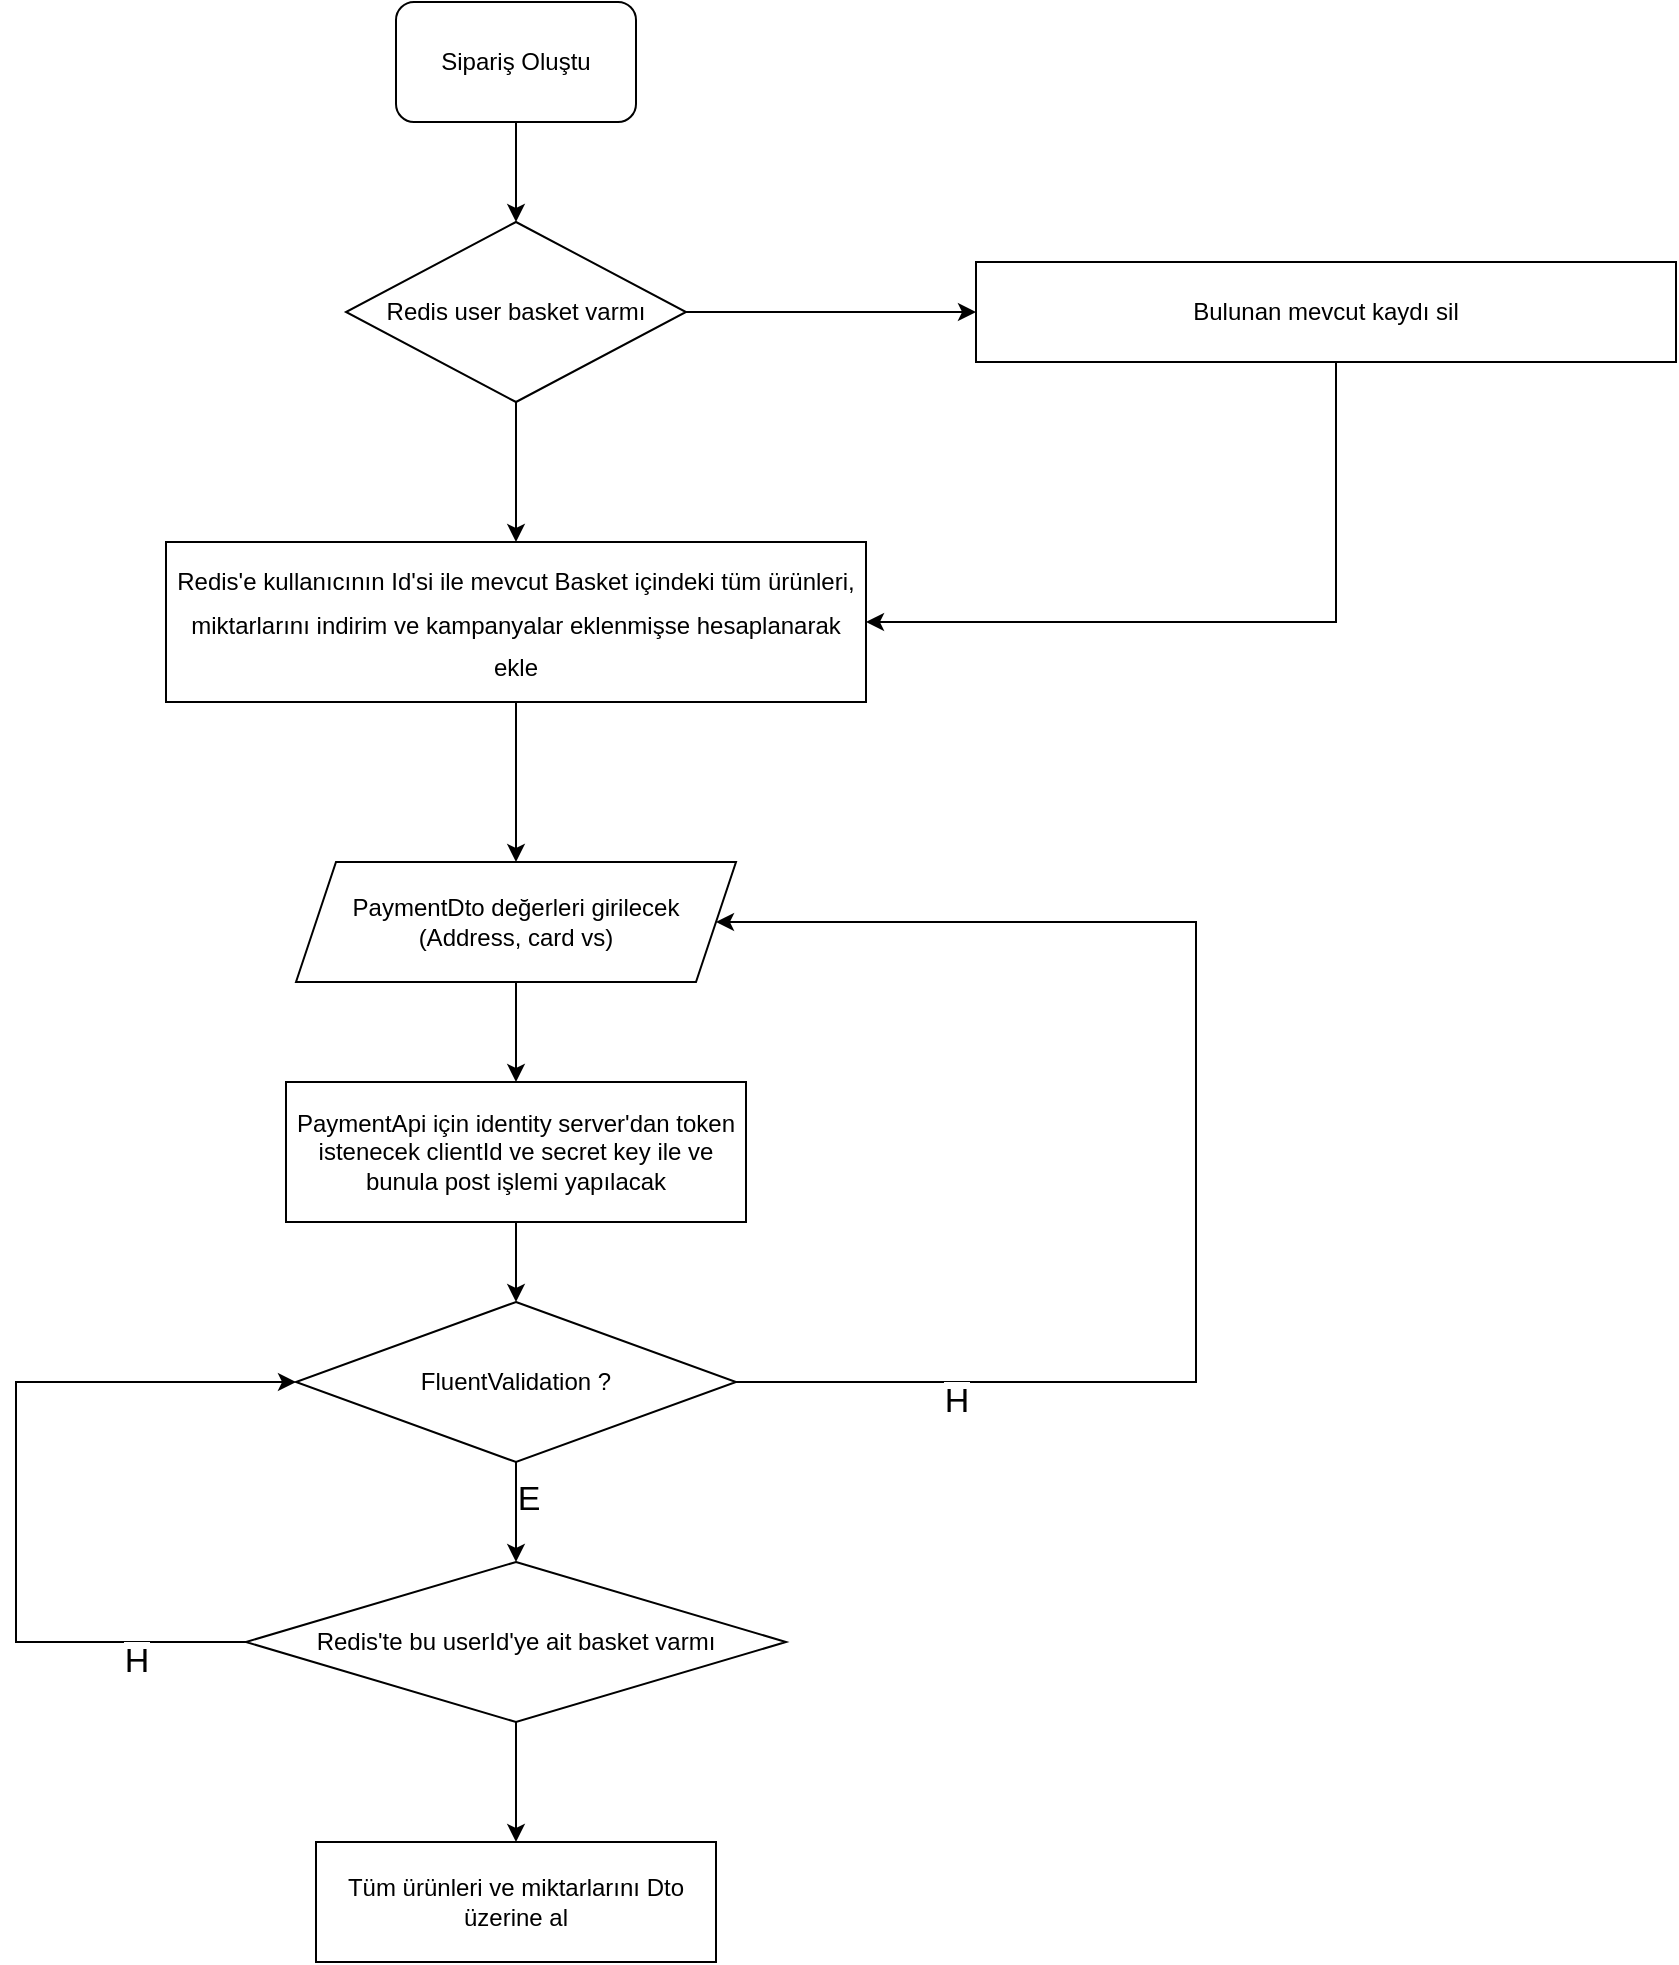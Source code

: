 <mxfile version="20.2.2" type="device"><diagram id="C5RBs43oDa-KdzZeNtuy" name="Page-1"><mxGraphModel dx="1038" dy="579" grid="1" gridSize="10" guides="1" tooltips="1" connect="1" arrows="1" fold="1" page="1" pageScale="1" pageWidth="827" pageHeight="1169" math="0" shadow="0"><root><mxCell id="WIyWlLk6GJQsqaUBKTNV-0"/><mxCell id="WIyWlLk6GJQsqaUBKTNV-1" parent="WIyWlLk6GJQsqaUBKTNV-0"/><mxCell id="-bteL-xnDWdgJeBwIcQG-9" value="" style="edgeStyle=orthogonalEdgeStyle;rounded=0;orthogonalLoop=1;jettySize=auto;html=1;" edge="1" parent="WIyWlLk6GJQsqaUBKTNV-1" source="-bteL-xnDWdgJeBwIcQG-3" target="-bteL-xnDWdgJeBwIcQG-8"><mxGeometry relative="1" as="geometry"/></mxCell><mxCell id="-bteL-xnDWdgJeBwIcQG-3" value="Sipariş Oluştu" style="rounded=1;whiteSpace=wrap;html=1;" vertex="1" parent="WIyWlLk6GJQsqaUBKTNV-1"><mxGeometry x="330" y="70" width="120" height="60" as="geometry"/></mxCell><mxCell id="-bteL-xnDWdgJeBwIcQG-29" value="" style="edgeStyle=orthogonalEdgeStyle;rounded=0;orthogonalLoop=1;jettySize=auto;html=1;fontSize=17;" edge="1" parent="WIyWlLk6GJQsqaUBKTNV-1" source="-bteL-xnDWdgJeBwIcQG-7" target="-bteL-xnDWdgJeBwIcQG-28"><mxGeometry relative="1" as="geometry"/></mxCell><mxCell id="-bteL-xnDWdgJeBwIcQG-7" value="PaymentDto değerleri girilecek &lt;br&gt;(Address, card vs)" style="shape=parallelogram;perimeter=parallelogramPerimeter;whiteSpace=wrap;html=1;fixedSize=1;" vertex="1" parent="WIyWlLk6GJQsqaUBKTNV-1"><mxGeometry x="280" y="500" width="220" height="60" as="geometry"/></mxCell><mxCell id="-bteL-xnDWdgJeBwIcQG-43" value="" style="edgeStyle=orthogonalEdgeStyle;rounded=0;orthogonalLoop=1;jettySize=auto;html=1;fontSize=17;" edge="1" parent="WIyWlLk6GJQsqaUBKTNV-1" source="-bteL-xnDWdgJeBwIcQG-8" target="-bteL-xnDWdgJeBwIcQG-15"><mxGeometry relative="1" as="geometry"/></mxCell><mxCell id="-bteL-xnDWdgJeBwIcQG-45" style="edgeStyle=orthogonalEdgeStyle;rounded=0;orthogonalLoop=1;jettySize=auto;html=1;entryX=0;entryY=0.5;entryDx=0;entryDy=0;fontSize=17;" edge="1" parent="WIyWlLk6GJQsqaUBKTNV-1" source="-bteL-xnDWdgJeBwIcQG-8" target="-bteL-xnDWdgJeBwIcQG-12"><mxGeometry relative="1" as="geometry"/></mxCell><mxCell id="-bteL-xnDWdgJeBwIcQG-8" value="Redis user basket varmı" style="rhombus;whiteSpace=wrap;html=1;" vertex="1" parent="WIyWlLk6GJQsqaUBKTNV-1"><mxGeometry x="305" y="180" width="170" height="90" as="geometry"/></mxCell><mxCell id="-bteL-xnDWdgJeBwIcQG-46" style="edgeStyle=orthogonalEdgeStyle;rounded=0;orthogonalLoop=1;jettySize=auto;html=1;entryX=1;entryY=0.5;entryDx=0;entryDy=0;fontSize=17;" edge="1" parent="WIyWlLk6GJQsqaUBKTNV-1" source="-bteL-xnDWdgJeBwIcQG-12" target="-bteL-xnDWdgJeBwIcQG-15"><mxGeometry relative="1" as="geometry"><Array as="points"><mxPoint x="800" y="380"/></Array></mxGeometry></mxCell><mxCell id="-bteL-xnDWdgJeBwIcQG-12" value="Bulunan mevcut kaydı sil" style="whiteSpace=wrap;html=1;" vertex="1" parent="WIyWlLk6GJQsqaUBKTNV-1"><mxGeometry x="620" y="200" width="350" height="50" as="geometry"/></mxCell><mxCell id="-bteL-xnDWdgJeBwIcQG-44" style="edgeStyle=orthogonalEdgeStyle;rounded=0;orthogonalLoop=1;jettySize=auto;html=1;fontSize=17;" edge="1" parent="WIyWlLk6GJQsqaUBKTNV-1" source="-bteL-xnDWdgJeBwIcQG-15" target="-bteL-xnDWdgJeBwIcQG-7"><mxGeometry relative="1" as="geometry"/></mxCell><mxCell id="-bteL-xnDWdgJeBwIcQG-15" value="&lt;span style=&quot;font-size: 12px;&quot;&gt;Redis'e kullanıcının Id'si ile mevcut Basket içindeki tüm ürünleri, miktarlarını indirim ve kampanyalar eklenmişse hesaplanarak&lt;/span&gt;&lt;br style=&quot;font-size: 12px;&quot;&gt;&lt;span style=&quot;font-size: 12px;&quot;&gt;ekle&lt;/span&gt;" style="rounded=0;whiteSpace=wrap;html=1;fontSize=18;" vertex="1" parent="WIyWlLk6GJQsqaUBKTNV-1"><mxGeometry x="215" y="340" width="350" height="80" as="geometry"/></mxCell><mxCell id="-bteL-xnDWdgJeBwIcQG-31" value="" style="edgeStyle=orthogonalEdgeStyle;rounded=0;orthogonalLoop=1;jettySize=auto;html=1;fontSize=17;" edge="1" parent="WIyWlLk6GJQsqaUBKTNV-1" source="-bteL-xnDWdgJeBwIcQG-28" target="-bteL-xnDWdgJeBwIcQG-30"><mxGeometry relative="1" as="geometry"/></mxCell><mxCell id="-bteL-xnDWdgJeBwIcQG-28" value="PaymentApi için identity server'dan token istenecek clientId ve secret key ile ve bunula post işlemi yapılacak" style="whiteSpace=wrap;html=1;" vertex="1" parent="WIyWlLk6GJQsqaUBKTNV-1"><mxGeometry x="275" y="610" width="230" height="70" as="geometry"/></mxCell><mxCell id="-bteL-xnDWdgJeBwIcQG-32" style="edgeStyle=orthogonalEdgeStyle;rounded=0;orthogonalLoop=1;jettySize=auto;html=1;entryX=1;entryY=0.5;entryDx=0;entryDy=0;fontSize=17;" edge="1" parent="WIyWlLk6GJQsqaUBKTNV-1" source="-bteL-xnDWdgJeBwIcQG-30" target="-bteL-xnDWdgJeBwIcQG-7"><mxGeometry relative="1" as="geometry"><Array as="points"><mxPoint x="730" y="760"/><mxPoint x="730" y="530"/></Array></mxGeometry></mxCell><mxCell id="-bteL-xnDWdgJeBwIcQG-33" value="H" style="edgeLabel;html=1;align=center;verticalAlign=middle;resizable=0;points=[];fontSize=17;" vertex="1" connectable="0" parent="-bteL-xnDWdgJeBwIcQG-32"><mxGeometry x="-0.786" relative="1" as="geometry"><mxPoint x="35" y="10" as="offset"/></mxGeometry></mxCell><mxCell id="-bteL-xnDWdgJeBwIcQG-35" value="" style="edgeStyle=orthogonalEdgeStyle;rounded=0;orthogonalLoop=1;jettySize=auto;html=1;fontSize=17;" edge="1" parent="WIyWlLk6GJQsqaUBKTNV-1" source="-bteL-xnDWdgJeBwIcQG-30" target="-bteL-xnDWdgJeBwIcQG-34"><mxGeometry relative="1" as="geometry"><Array as="points"><mxPoint x="390" y="830"/><mxPoint x="390" y="830"/></Array></mxGeometry></mxCell><mxCell id="-bteL-xnDWdgJeBwIcQG-30" value="FluentValidation ?" style="rhombus;whiteSpace=wrap;html=1;" vertex="1" parent="WIyWlLk6GJQsqaUBKTNV-1"><mxGeometry x="280" y="720" width="220" height="80" as="geometry"/></mxCell><mxCell id="-bteL-xnDWdgJeBwIcQG-37" style="edgeStyle=orthogonalEdgeStyle;rounded=0;orthogonalLoop=1;jettySize=auto;html=1;entryX=0;entryY=0.5;entryDx=0;entryDy=0;fontSize=17;" edge="1" parent="WIyWlLk6GJQsqaUBKTNV-1" source="-bteL-xnDWdgJeBwIcQG-34" target="-bteL-xnDWdgJeBwIcQG-30"><mxGeometry relative="1" as="geometry"><Array as="points"><mxPoint x="140" y="890"/><mxPoint x="140" y="760"/></Array></mxGeometry></mxCell><mxCell id="-bteL-xnDWdgJeBwIcQG-39" value="H" style="edgeLabel;html=1;align=center;verticalAlign=middle;resizable=0;points=[];fontSize=17;" vertex="1" connectable="0" parent="-bteL-xnDWdgJeBwIcQG-37"><mxGeometry x="-0.599" y="-2" relative="1" as="geometry"><mxPoint x="22" y="12" as="offset"/></mxGeometry></mxCell><mxCell id="-bteL-xnDWdgJeBwIcQG-41" value="" style="edgeStyle=orthogonalEdgeStyle;rounded=0;orthogonalLoop=1;jettySize=auto;html=1;fontSize=17;" edge="1" parent="WIyWlLk6GJQsqaUBKTNV-1" source="-bteL-xnDWdgJeBwIcQG-34" target="-bteL-xnDWdgJeBwIcQG-40"><mxGeometry relative="1" as="geometry"/></mxCell><mxCell id="-bteL-xnDWdgJeBwIcQG-34" value="Redis'te bu userId'ye ait basket varmı" style="rhombus;whiteSpace=wrap;html=1;" vertex="1" parent="WIyWlLk6GJQsqaUBKTNV-1"><mxGeometry x="255" y="850" width="270" height="80" as="geometry"/></mxCell><mxCell id="-bteL-xnDWdgJeBwIcQG-40" value="Tüm ürünleri ve miktarlarını Dto üzerine al" style="whiteSpace=wrap;html=1;" vertex="1" parent="WIyWlLk6GJQsqaUBKTNV-1"><mxGeometry x="290" y="990" width="200" height="60" as="geometry"/></mxCell><mxCell id="-bteL-xnDWdgJeBwIcQG-42" value="E" style="edgeLabel;html=1;align=center;verticalAlign=middle;resizable=0;points=[];fontSize=17;" vertex="1" connectable="0" parent="WIyWlLk6GJQsqaUBKTNV-1"><mxGeometry x="620" y="780" as="geometry"><mxPoint x="-224" y="39" as="offset"/></mxGeometry></mxCell></root></mxGraphModel></diagram></mxfile>
